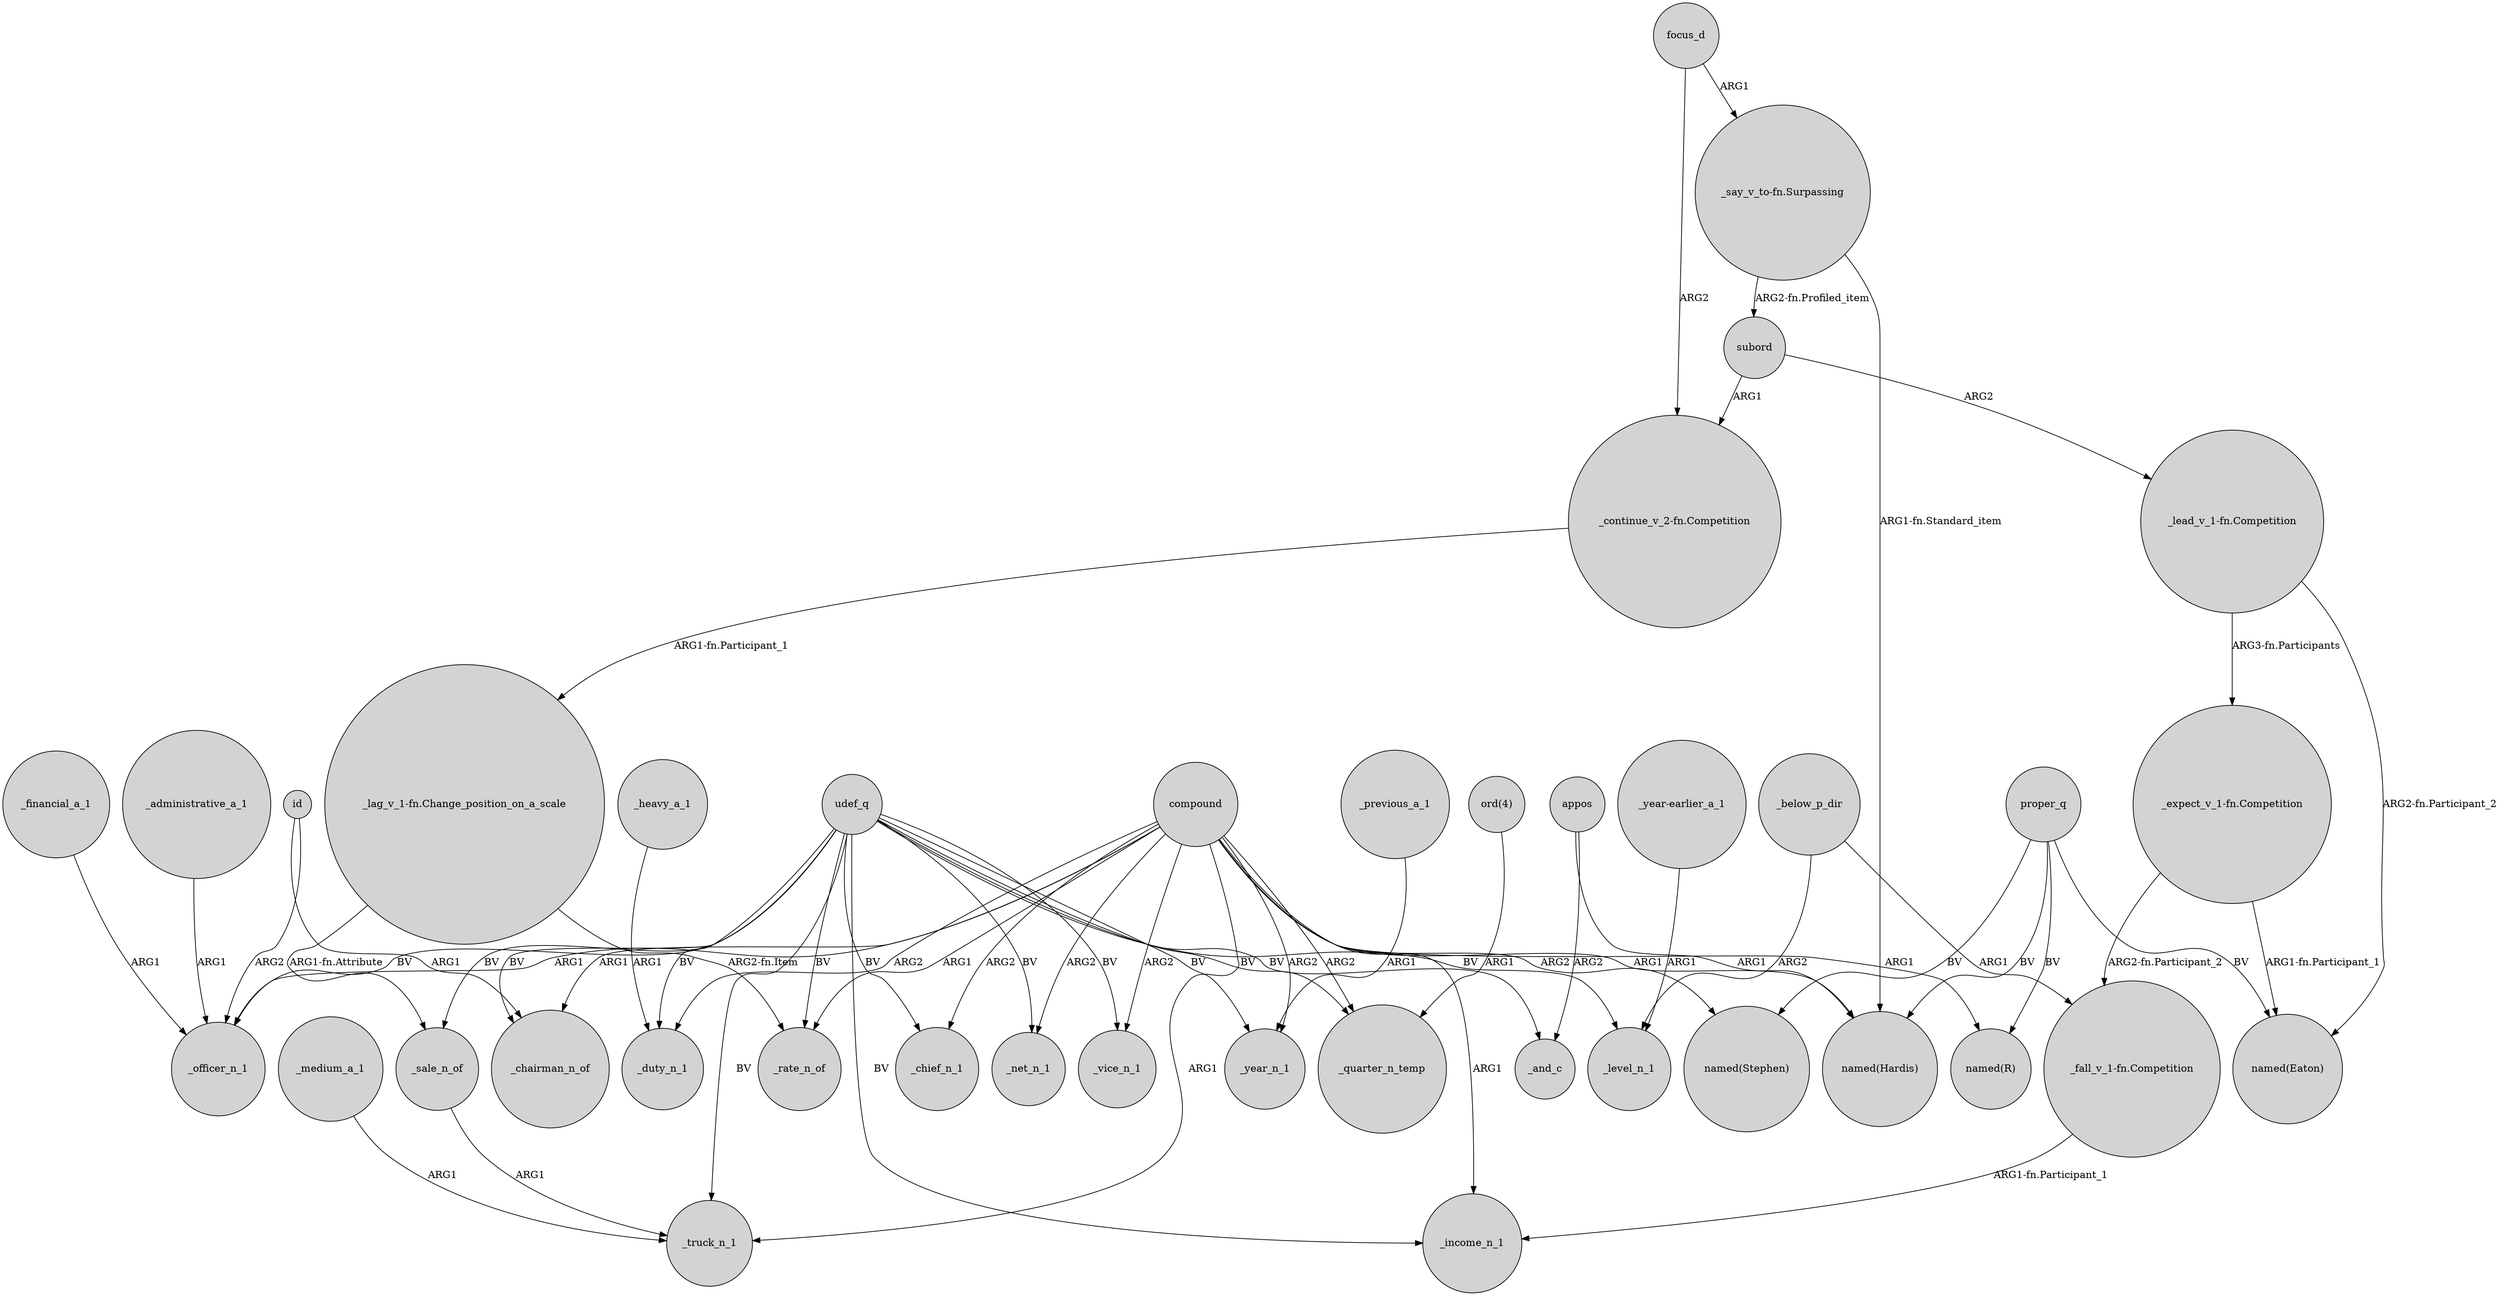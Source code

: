 digraph {
	node [shape=circle style=filled]
	"_expect_v_1-fn.Competition" -> "named(Eaton)" [label="ARG1-fn.Participant_1"]
	id -> _chairman_n_of [label=ARG1]
	udef_q -> _duty_n_1 [label=BV]
	compound -> _chief_n_1 [label=ARG2]
	appos -> _and_c [label=ARG2]
	compound -> _net_n_1 [label=ARG2]
	compound -> "named(Stephen)" [label=ARG2]
	_below_p_dir -> _level_n_1 [label=ARG2]
	"_continue_v_2-fn.Competition" -> "_lag_v_1-fn.Change_position_on_a_scale" [label="ARG1-fn.Participant_1"]
	subord -> "_lead_v_1-fn.Competition" [label=ARG2]
	"_lead_v_1-fn.Competition" -> "_expect_v_1-fn.Competition" [label="ARG3-fn.Participants"]
	compound -> "named(Hardis)" [label=ARG1]
	udef_q -> _chairman_n_of [label=BV]
	udef_q -> _income_n_1 [label=BV]
	appos -> "named(Hardis)" [label=ARG1]
	udef_q -> _chief_n_1 [label=BV]
	_previous_a_1 -> _year_n_1 [label=ARG1]
	"_fall_v_1-fn.Competition" -> _income_n_1 [label="ARG1-fn.Participant_1"]
	udef_q -> _sale_n_of [label=BV]
	compound -> _rate_n_of [label=ARG1]
	udef_q -> _rate_n_of [label=BV]
	udef_q -> _and_c [label=BV]
	proper_q -> "named(Hardis)" [label=BV]
	_financial_a_1 -> _officer_n_1 [label=ARG1]
	proper_q -> "named(R)" [label=BV]
	proper_q -> "named(Stephen)" [label=BV]
	compound -> _year_n_1 [label=ARG2]
	udef_q -> _vice_n_1 [label=BV]
	compound -> _income_n_1 [label=ARG1]
	compound -> _quarter_n_temp [label=ARG2]
	_sale_n_of -> _truck_n_1 [label=ARG1]
	udef_q -> _level_n_1 [label=BV]
	udef_q -> _net_n_1 [label=BV]
	_heavy_a_1 -> _duty_n_1 [label=ARG1]
	"_lag_v_1-fn.Change_position_on_a_scale" -> _sale_n_of [label="ARG1-fn.Attribute"]
	"_say_v_to-fn.Surpassing" -> subord [label="ARG2-fn.Profiled_item"]
	compound -> _chairman_n_of [label=ARG1]
	compound -> _officer_n_1 [label=ARG1]
	udef_q -> _officer_n_1 [label=BV]
	"ord(4)" -> _quarter_n_temp [label=ARG1]
	"_year-earlier_a_1" -> _level_n_1 [label=ARG1]
	proper_q -> "named(Eaton)" [label=BV]
	focus_d -> "_continue_v_2-fn.Competition" [label=ARG2]
	_medium_a_1 -> _truck_n_1 [label=ARG1]
	compound -> _vice_n_1 [label=ARG2]
	udef_q -> _quarter_n_temp [label=BV]
	compound -> "named(R)" [label=ARG1]
	compound -> _duty_n_1 [label=ARG2]
	focus_d -> "_say_v_to-fn.Surpassing" [label=ARG1]
	subord -> "_continue_v_2-fn.Competition" [label=ARG1]
	_administrative_a_1 -> _officer_n_1 [label=ARG1]
	udef_q -> _year_n_1 [label=BV]
	"_expect_v_1-fn.Competition" -> "_fall_v_1-fn.Competition" [label="ARG2-fn.Participant_2"]
	"_say_v_to-fn.Surpassing" -> "named(Hardis)" [label="ARG1-fn.Standard_item"]
	id -> _officer_n_1 [label=ARG2]
	_below_p_dir -> "_fall_v_1-fn.Competition" [label=ARG1]
	"_lag_v_1-fn.Change_position_on_a_scale" -> _rate_n_of [label="ARG2-fn.Item"]
	compound -> _truck_n_1 [label=ARG1]
	"_lead_v_1-fn.Competition" -> "named(Eaton)" [label="ARG2-fn.Participant_2"]
	udef_q -> _truck_n_1 [label=BV]
}
